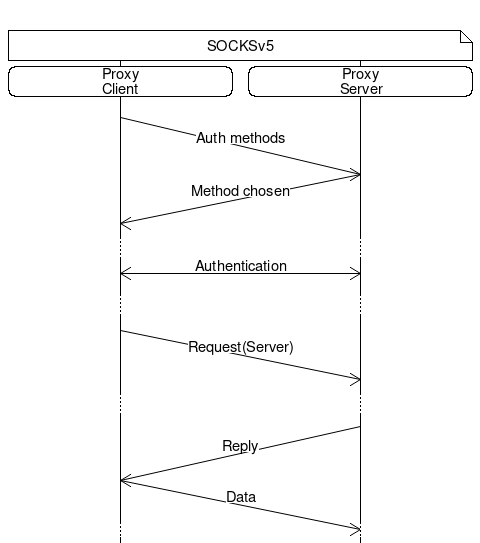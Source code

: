 # SOCKS5  
msc {
     hscale = "0.8";
     pc[label=""], ps[label=""]; 
     pc note ps[label="SOCKSv5"];
     pc rbox pc[label="Proxy\nClient"], 
     ps rbox ps[label="Proxy\nServer"]; 

     pc =>> ps[label = "Auth methods", arcskip=2 ]; |||;
     ps =>> pc[label = "Method chosen", arcskip=2 ]; |||;
     |||;...;
     ps <<=>> pc [label = "Authentication", arcskip=0 ];
     ...;
     pc =>> ps[label = "Request(Server)", arcskip=2 ];|||;|||;...;
     ps =>> pc[label = "Reply", arcskip=2 ],|||;
      |||;
     pc =>> ps [label = "Data", arcskip=2];|||;   
     ...;
#     pc note ps[label="Total time = T + t"];
}
